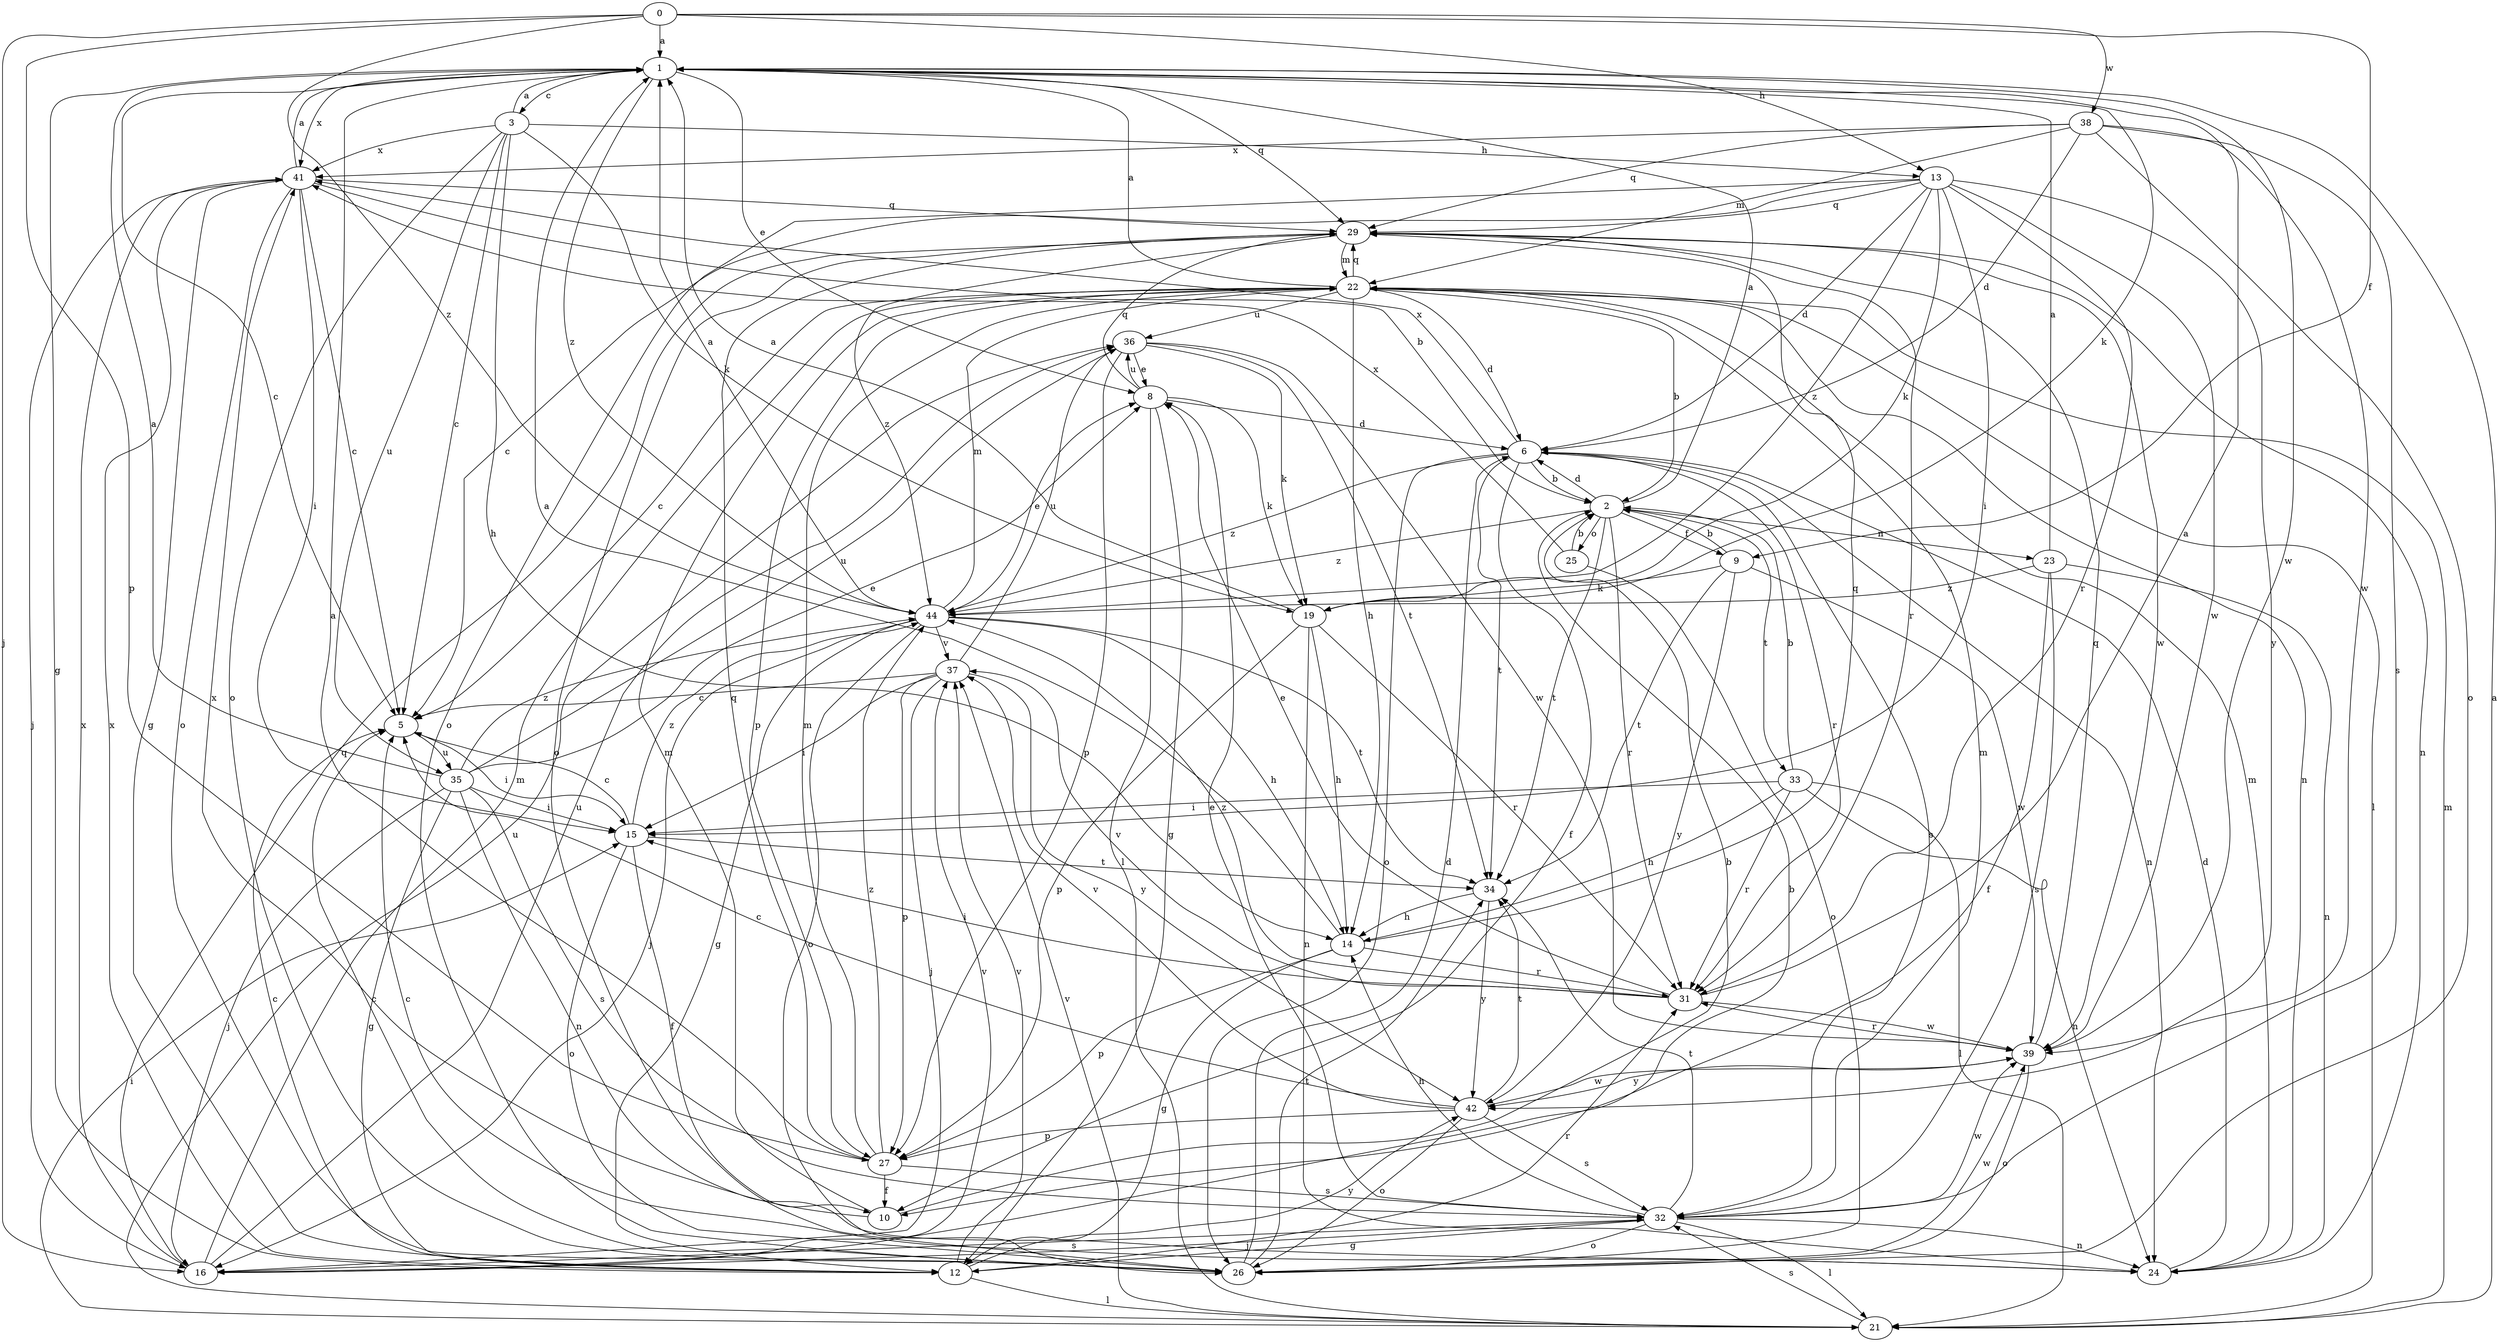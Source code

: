 strict digraph  {
0;
1;
2;
3;
5;
6;
8;
9;
10;
12;
13;
14;
15;
16;
19;
21;
22;
23;
24;
25;
26;
27;
29;
31;
32;
33;
34;
35;
36;
37;
38;
39;
41;
42;
44;
0 -> 1  [label=a];
0 -> 9  [label=f];
0 -> 13  [label=h];
0 -> 16  [label=j];
0 -> 27  [label=p];
0 -> 38  [label=w];
0 -> 44  [label=z];
1 -> 3  [label=c];
1 -> 5  [label=c];
1 -> 8  [label=e];
1 -> 12  [label=g];
1 -> 19  [label=k];
1 -> 29  [label=q];
1 -> 39  [label=w];
1 -> 41  [label=x];
1 -> 44  [label=z];
2 -> 1  [label=a];
2 -> 6  [label=d];
2 -> 9  [label=f];
2 -> 23  [label=n];
2 -> 25  [label=o];
2 -> 31  [label=r];
2 -> 33  [label=t];
2 -> 34  [label=t];
2 -> 44  [label=z];
3 -> 1  [label=a];
3 -> 5  [label=c];
3 -> 13  [label=h];
3 -> 14  [label=h];
3 -> 19  [label=k];
3 -> 26  [label=o];
3 -> 35  [label=u];
3 -> 41  [label=x];
5 -> 15  [label=i];
5 -> 35  [label=u];
6 -> 2  [label=b];
6 -> 10  [label=f];
6 -> 24  [label=n];
6 -> 26  [label=o];
6 -> 31  [label=r];
6 -> 32  [label=s];
6 -> 34  [label=t];
6 -> 41  [label=x];
6 -> 44  [label=z];
8 -> 6  [label=d];
8 -> 12  [label=g];
8 -> 19  [label=k];
8 -> 21  [label=l];
8 -> 29  [label=q];
8 -> 36  [label=u];
9 -> 2  [label=b];
9 -> 19  [label=k];
9 -> 34  [label=t];
9 -> 39  [label=w];
9 -> 42  [label=y];
10 -> 2  [label=b];
10 -> 22  [label=m];
10 -> 41  [label=x];
12 -> 5  [label=c];
12 -> 21  [label=l];
12 -> 31  [label=r];
12 -> 37  [label=v];
12 -> 41  [label=x];
12 -> 42  [label=y];
13 -> 5  [label=c];
13 -> 6  [label=d];
13 -> 15  [label=i];
13 -> 19  [label=k];
13 -> 26  [label=o];
13 -> 29  [label=q];
13 -> 31  [label=r];
13 -> 39  [label=w];
13 -> 42  [label=y];
13 -> 44  [label=z];
14 -> 1  [label=a];
14 -> 12  [label=g];
14 -> 27  [label=p];
14 -> 29  [label=q];
14 -> 31  [label=r];
15 -> 5  [label=c];
15 -> 10  [label=f];
15 -> 26  [label=o];
15 -> 34  [label=t];
15 -> 44  [label=z];
16 -> 2  [label=b];
16 -> 22  [label=m];
16 -> 29  [label=q];
16 -> 32  [label=s];
16 -> 36  [label=u];
16 -> 37  [label=v];
16 -> 41  [label=x];
19 -> 1  [label=a];
19 -> 14  [label=h];
19 -> 24  [label=n];
19 -> 27  [label=p];
19 -> 31  [label=r];
21 -> 1  [label=a];
21 -> 15  [label=i];
21 -> 22  [label=m];
21 -> 32  [label=s];
21 -> 36  [label=u];
21 -> 37  [label=v];
22 -> 1  [label=a];
22 -> 2  [label=b];
22 -> 5  [label=c];
22 -> 6  [label=d];
22 -> 14  [label=h];
22 -> 21  [label=l];
22 -> 24  [label=n];
22 -> 27  [label=p];
22 -> 29  [label=q];
22 -> 36  [label=u];
23 -> 1  [label=a];
23 -> 10  [label=f];
23 -> 24  [label=n];
23 -> 32  [label=s];
23 -> 44  [label=z];
24 -> 5  [label=c];
24 -> 6  [label=d];
24 -> 22  [label=m];
25 -> 2  [label=b];
25 -> 26  [label=o];
25 -> 41  [label=x];
26 -> 5  [label=c];
26 -> 6  [label=d];
26 -> 34  [label=t];
26 -> 39  [label=w];
27 -> 1  [label=a];
27 -> 10  [label=f];
27 -> 22  [label=m];
27 -> 29  [label=q];
27 -> 32  [label=s];
27 -> 44  [label=z];
29 -> 22  [label=m];
29 -> 24  [label=n];
29 -> 26  [label=o];
29 -> 31  [label=r];
29 -> 39  [label=w];
29 -> 44  [label=z];
31 -> 1  [label=a];
31 -> 8  [label=e];
31 -> 15  [label=i];
31 -> 37  [label=v];
31 -> 39  [label=w];
31 -> 44  [label=z];
32 -> 8  [label=e];
32 -> 12  [label=g];
32 -> 14  [label=h];
32 -> 16  [label=j];
32 -> 21  [label=l];
32 -> 22  [label=m];
32 -> 24  [label=n];
32 -> 26  [label=o];
32 -> 34  [label=t];
32 -> 39  [label=w];
33 -> 2  [label=b];
33 -> 14  [label=h];
33 -> 15  [label=i];
33 -> 21  [label=l];
33 -> 24  [label=n];
33 -> 31  [label=r];
34 -> 14  [label=h];
34 -> 42  [label=y];
35 -> 1  [label=a];
35 -> 8  [label=e];
35 -> 12  [label=g];
35 -> 15  [label=i];
35 -> 16  [label=j];
35 -> 24  [label=n];
35 -> 32  [label=s];
35 -> 36  [label=u];
35 -> 44  [label=z];
36 -> 8  [label=e];
36 -> 19  [label=k];
36 -> 27  [label=p];
36 -> 34  [label=t];
36 -> 39  [label=w];
37 -> 5  [label=c];
37 -> 15  [label=i];
37 -> 16  [label=j];
37 -> 27  [label=p];
37 -> 36  [label=u];
37 -> 42  [label=y];
38 -> 6  [label=d];
38 -> 22  [label=m];
38 -> 26  [label=o];
38 -> 29  [label=q];
38 -> 32  [label=s];
38 -> 39  [label=w];
38 -> 41  [label=x];
39 -> 26  [label=o];
39 -> 29  [label=q];
39 -> 31  [label=r];
39 -> 42  [label=y];
41 -> 1  [label=a];
41 -> 2  [label=b];
41 -> 5  [label=c];
41 -> 12  [label=g];
41 -> 15  [label=i];
41 -> 16  [label=j];
41 -> 26  [label=o];
41 -> 29  [label=q];
42 -> 5  [label=c];
42 -> 26  [label=o];
42 -> 27  [label=p];
42 -> 32  [label=s];
42 -> 34  [label=t];
42 -> 37  [label=v];
42 -> 39  [label=w];
44 -> 1  [label=a];
44 -> 8  [label=e];
44 -> 12  [label=g];
44 -> 14  [label=h];
44 -> 16  [label=j];
44 -> 22  [label=m];
44 -> 26  [label=o];
44 -> 34  [label=t];
44 -> 37  [label=v];
}
